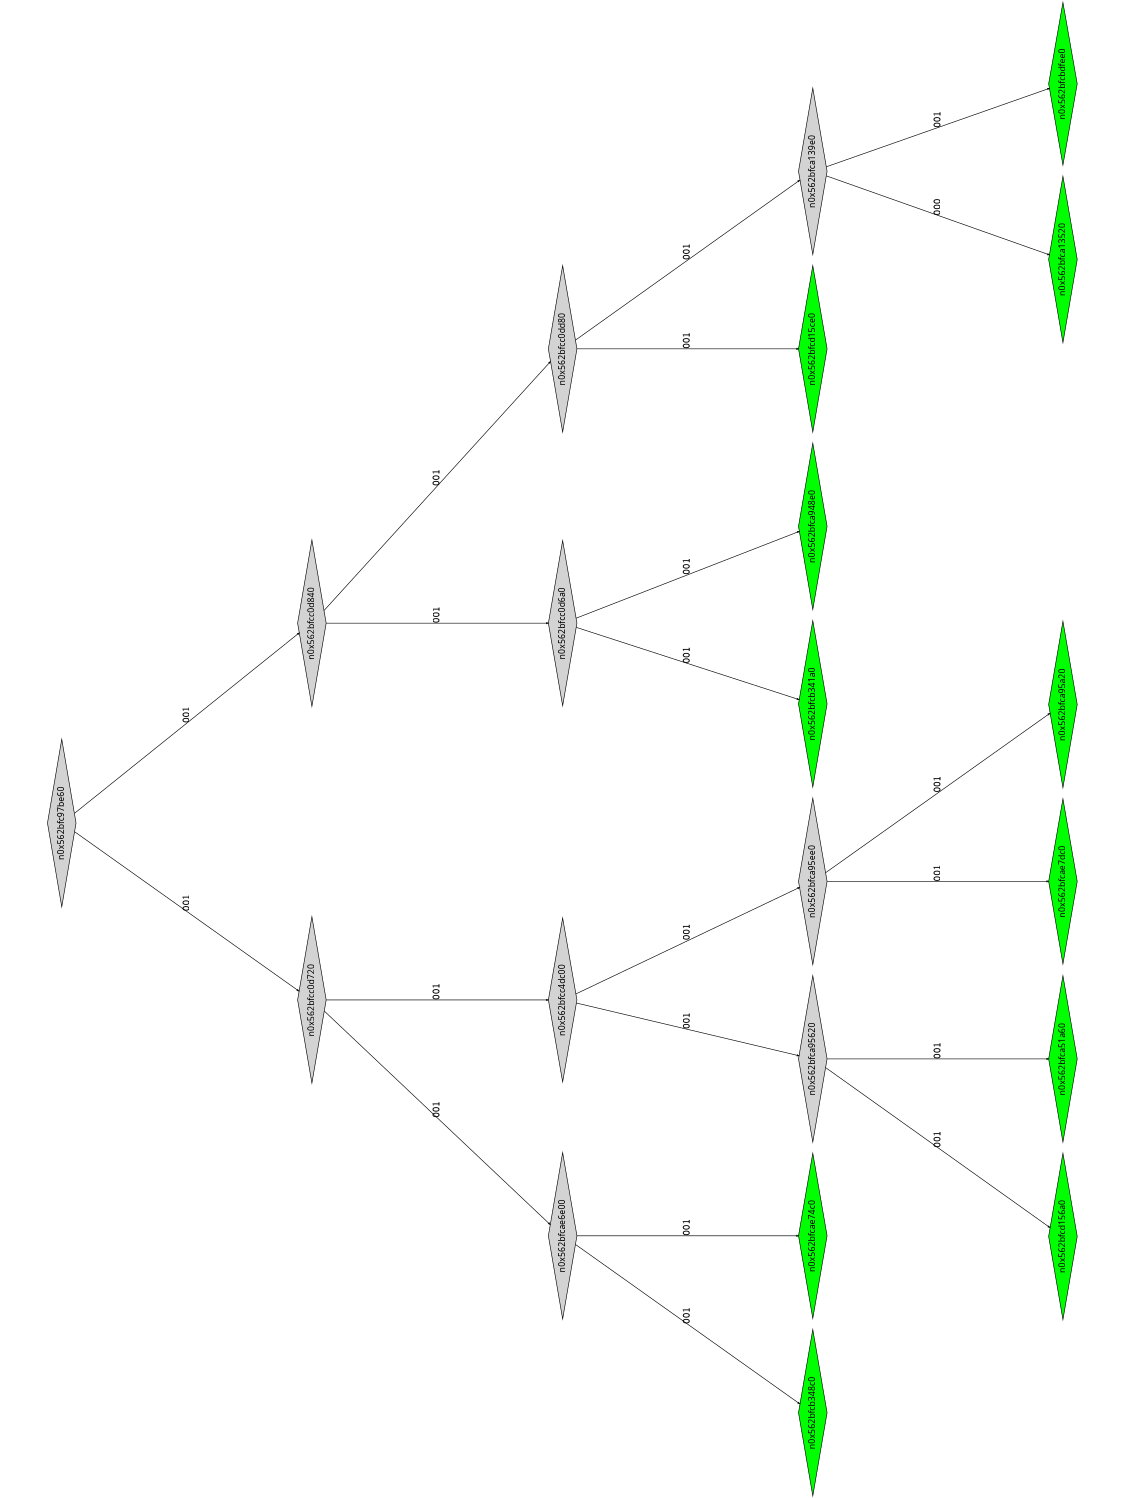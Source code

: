 digraph G {
	size="10,7.5";
	ratio=fill;
	rotate=90;
	center = "true";
	node [style="filled",width=.1,height=.1,fontname="Terminus"]
	edge [arrowsize=.3]
	n0x562bfc97be60 [shape=diamond];
	n0x562bfc97be60 -> n0x562bfcc0d720 [label=001];
	n0x562bfc97be60 -> n0x562bfcc0d840 [label=001];
	n0x562bfcc0d840 [shape=diamond];
	n0x562bfcc0d840 -> n0x562bfcc0d6a0 [label=001];
	n0x562bfcc0d840 -> n0x562bfcc0dd80 [label=001];
	n0x562bfcc0dd80 [shape=diamond];
	n0x562bfcc0dd80 -> n0x562bfcd15ce0 [label=001];
	n0x562bfcc0dd80 -> n0x562bfca139e0 [label=001];
	n0x562bfca139e0 [shape=diamond];
	n0x562bfca139e0 -> n0x562bfca13520 [label=000];
	n0x562bfca139e0 -> n0x562bfcbdfee0 [label=001];
	n0x562bfcbdfee0 [shape=diamond,fillcolor=green];
	n0x562bfca13520 [shape=diamond,fillcolor=green];
	n0x562bfcd15ce0 [shape=diamond,fillcolor=green];
	n0x562bfcc0d6a0 [shape=diamond];
	n0x562bfcc0d6a0 -> n0x562bfcb341a0 [label=001];
	n0x562bfcc0d6a0 -> n0x562bfca948e0 [label=001];
	n0x562bfca948e0 [shape=diamond,fillcolor=green];
	n0x562bfcb341a0 [shape=diamond,fillcolor=green];
	n0x562bfcc0d720 [shape=diamond];
	n0x562bfcc0d720 -> n0x562bfcae6e00 [label=001];
	n0x562bfcc0d720 -> n0x562bfcc4dc00 [label=001];
	n0x562bfcc4dc00 [shape=diamond];
	n0x562bfcc4dc00 -> n0x562bfca95620 [label=001];
	n0x562bfcc4dc00 -> n0x562bfca95ee0 [label=001];
	n0x562bfca95ee0 [shape=diamond];
	n0x562bfca95ee0 -> n0x562bfcae7dc0 [label=001];
	n0x562bfca95ee0 -> n0x562bfca95a20 [label=001];
	n0x562bfca95a20 [shape=diamond,fillcolor=green];
	n0x562bfcae7dc0 [shape=diamond,fillcolor=green];
	n0x562bfca95620 [shape=diamond];
	n0x562bfca95620 -> n0x562bfcd156a0 [label=001];
	n0x562bfca95620 -> n0x562bfca51a60 [label=001];
	n0x562bfca51a60 [shape=diamond,fillcolor=green];
	n0x562bfcd156a0 [shape=diamond,fillcolor=green];
	n0x562bfcae6e00 [shape=diamond];
	n0x562bfcae6e00 -> n0x562bfcb348c0 [label=001];
	n0x562bfcae6e00 -> n0x562bfcae74c0 [label=001];
	n0x562bfcae74c0 [shape=diamond,fillcolor=green];
	n0x562bfcb348c0 [shape=diamond,fillcolor=green];
}
